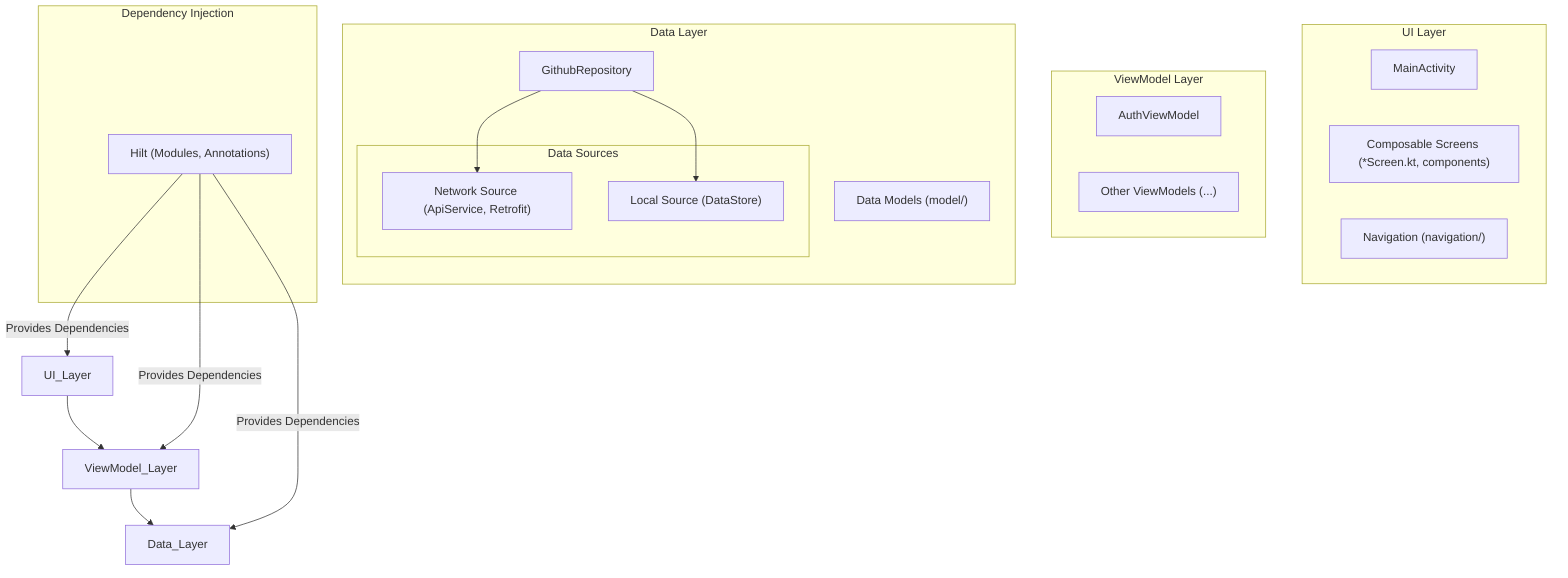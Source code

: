 graph TD
    subgraph UI Layer
        direction LR
        MainActivity
        ComposableScreens["Composable Screens (*Screen.kt, components)"]
        Navigation["Navigation (navigation/)"]
    end

    subgraph ViewModel Layer
        direction LR
        AuthViewModel["AuthViewModel"]
        OtherViewModels["Other ViewModels (...)"]
    end

    subgraph Data Layer
        direction TB
        GithubRepository
        subgraph Data Sources
            direction LR
            NetworkSource["Network Source (ApiService, Retrofit)"]
            LocalSource["Local Source (DataStore)"]
        end
        DataModels["Data Models (model/)"]
    end

    subgraph Dependency Injection
        Hilt["Hilt (Modules, Annotations)"]
    end

    UI_Layer --> ViewModel_Layer
    ViewModel_Layer --> Data_Layer

    GithubRepository --> NetworkSource
    GithubRepository --> LocalSource

    Hilt -- Provides Dependencies --> UI_Layer
    Hilt -- Provides Dependencies --> ViewModel_Layer
    Hilt -- Provides Dependencies --> Data_Layer